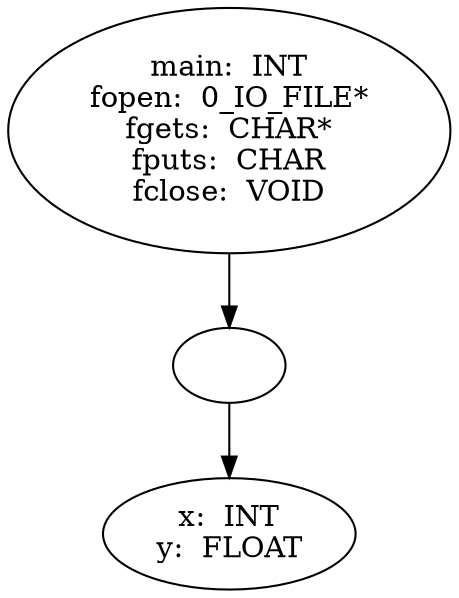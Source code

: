 digraph AST {
  "131770535091392" [label="main:  INT
fopen:  0_IO_FILE*
fgets:  CHAR*
fputs:  CHAR
fclose:  VOID"];
  "131770535091392" -> "131770535097872";
  "131770535097872" [label=""];
  "131770535097872" -> "131770535089280";
  "131770535089280" [label="x:  INT
y:  FLOAT"];
}
